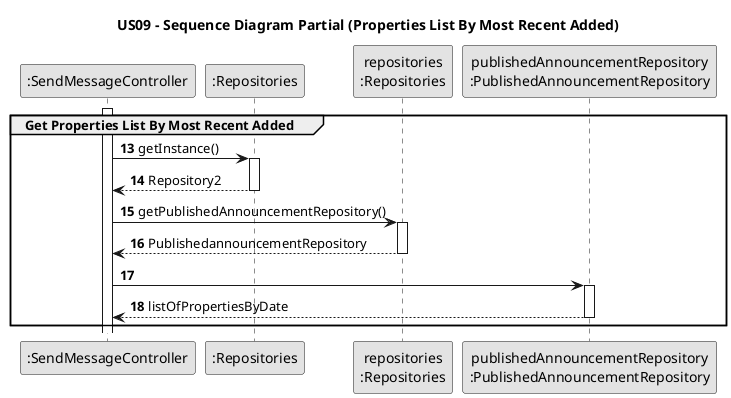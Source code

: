 @startuml
skinparam monochrome true
skinparam packageStyle rectangle
skinparam shadowing false

title US09 - Sequence Diagram Partial (Properties List By Most Recent Added)

autonumber 13

'hide footbox
participant ":SendMessageController" as CTRL
participant ":Repositories" as Repository
participant "repositories\n:Repositories" as Repository2
participant "publishedAnnouncementRepository\n:PublishedAnnouncementRepository" as publish

group Get Properties List By Most Recent Added
activate CTRL
CTRL -> Repository: getInstance()
            activate Repository

            Repository --> CTRL: Repository2
            deactivate Repository

            CTRL -> Repository2: getPublishedAnnouncementRepository()
            activate Repository2

            Repository2 --> CTRL:PublishedannouncementRepository
            deactivate Repository2

            CTRL -> publish:

            activate publish

            publish --> CTRL:listOfPropertiesByDate
            deactivate publish
end
@enduml